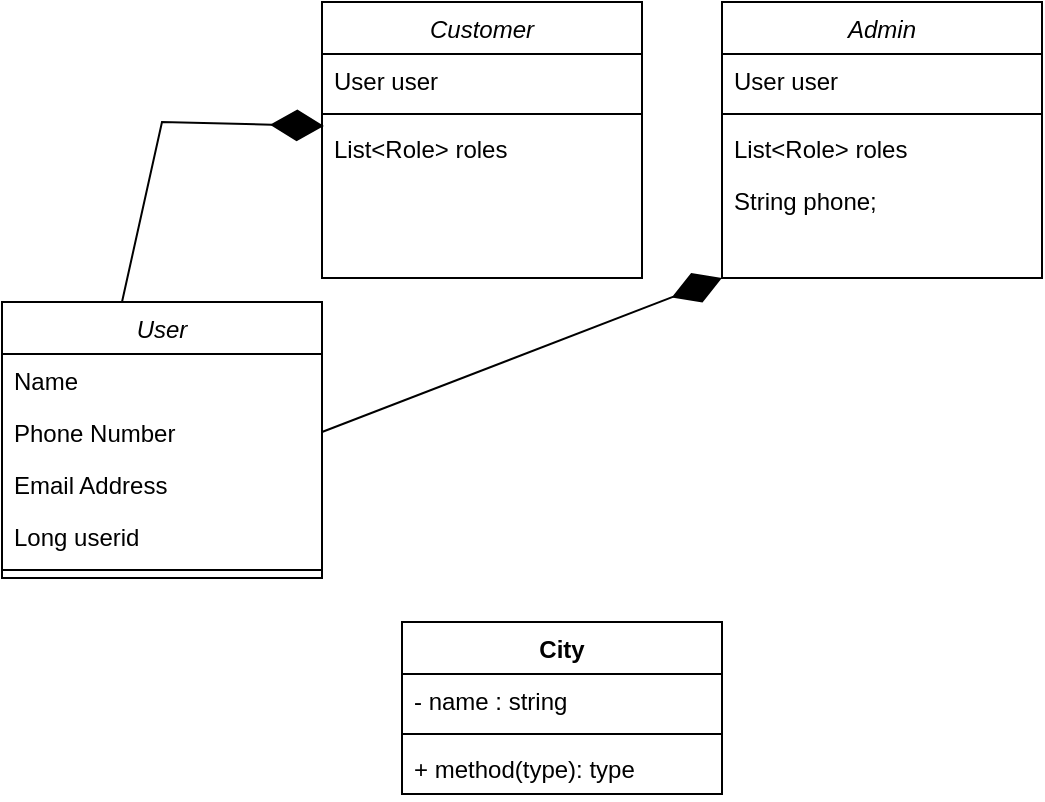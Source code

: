 <mxfile version="20.2.2" type="github">
  <diagram id="C5RBs43oDa-KdzZeNtuy" name="Page-1">
    <mxGraphModel dx="786" dy="1607" grid="1" gridSize="10" guides="1" tooltips="1" connect="1" arrows="1" fold="1" page="1" pageScale="1" pageWidth="827" pageHeight="1169" math="0" shadow="0">
      <root>
        <mxCell id="WIyWlLk6GJQsqaUBKTNV-0" />
        <mxCell id="WIyWlLk6GJQsqaUBKTNV-1" parent="WIyWlLk6GJQsqaUBKTNV-0" />
        <mxCell id="zkfFHV4jXpPFQw0GAbJ--0" value="User" style="swimlane;fontStyle=2;align=center;verticalAlign=top;childLayout=stackLayout;horizontal=1;startSize=26;horizontalStack=0;resizeParent=1;resizeLast=0;collapsible=1;marginBottom=0;rounded=0;shadow=0;strokeWidth=1;" parent="WIyWlLk6GJQsqaUBKTNV-1" vertex="1">
          <mxGeometry x="20" y="-170" width="160" height="138" as="geometry">
            <mxRectangle x="230" y="140" width="160" height="26" as="alternateBounds" />
          </mxGeometry>
        </mxCell>
        <mxCell id="zkfFHV4jXpPFQw0GAbJ--1" value="Name" style="text;align=left;verticalAlign=top;spacingLeft=4;spacingRight=4;overflow=hidden;rotatable=0;points=[[0,0.5],[1,0.5]];portConstraint=eastwest;" parent="zkfFHV4jXpPFQw0GAbJ--0" vertex="1">
          <mxGeometry y="26" width="160" height="26" as="geometry" />
        </mxCell>
        <mxCell id="zkfFHV4jXpPFQw0GAbJ--2" value="Phone Number" style="text;align=left;verticalAlign=top;spacingLeft=4;spacingRight=4;overflow=hidden;rotatable=0;points=[[0,0.5],[1,0.5]];portConstraint=eastwest;rounded=0;shadow=0;html=0;" parent="zkfFHV4jXpPFQw0GAbJ--0" vertex="1">
          <mxGeometry y="52" width="160" height="26" as="geometry" />
        </mxCell>
        <mxCell id="zkfFHV4jXpPFQw0GAbJ--3" value="Email Address" style="text;align=left;verticalAlign=top;spacingLeft=4;spacingRight=4;overflow=hidden;rotatable=0;points=[[0,0.5],[1,0.5]];portConstraint=eastwest;rounded=0;shadow=0;html=0;" parent="zkfFHV4jXpPFQw0GAbJ--0" vertex="1">
          <mxGeometry y="78" width="160" height="26" as="geometry" />
        </mxCell>
        <mxCell id="QIYLtCQ3VaI3g75UJe9k-5" value="Long userid" style="text;align=left;verticalAlign=top;spacingLeft=4;spacingRight=4;overflow=hidden;rotatable=0;points=[[0,0.5],[1,0.5]];portConstraint=eastwest;rounded=0;shadow=0;html=0;" vertex="1" parent="zkfFHV4jXpPFQw0GAbJ--0">
          <mxGeometry y="104" width="160" height="26" as="geometry" />
        </mxCell>
        <mxCell id="zkfFHV4jXpPFQw0GAbJ--4" value="" style="line;html=1;strokeWidth=1;align=left;verticalAlign=middle;spacingTop=-1;spacingLeft=3;spacingRight=3;rotatable=0;labelPosition=right;points=[];portConstraint=eastwest;" parent="zkfFHV4jXpPFQw0GAbJ--0" vertex="1">
          <mxGeometry y="130" width="160" height="8" as="geometry" />
        </mxCell>
        <mxCell id="QIYLtCQ3VaI3g75UJe9k-0" value="Customer" style="swimlane;fontStyle=2;align=center;verticalAlign=top;childLayout=stackLayout;horizontal=1;startSize=26;horizontalStack=0;resizeParent=1;resizeLast=0;collapsible=1;marginBottom=0;rounded=0;shadow=0;strokeWidth=1;" vertex="1" parent="WIyWlLk6GJQsqaUBKTNV-1">
          <mxGeometry x="180" y="-320" width="160" height="138" as="geometry">
            <mxRectangle x="230" y="140" width="160" height="26" as="alternateBounds" />
          </mxGeometry>
        </mxCell>
        <mxCell id="QIYLtCQ3VaI3g75UJe9k-3" value="User user" style="text;align=left;verticalAlign=top;spacingLeft=4;spacingRight=4;overflow=hidden;rotatable=0;points=[[0,0.5],[1,0.5]];portConstraint=eastwest;rounded=0;shadow=0;html=0;" vertex="1" parent="QIYLtCQ3VaI3g75UJe9k-0">
          <mxGeometry y="26" width="160" height="26" as="geometry" />
        </mxCell>
        <mxCell id="QIYLtCQ3VaI3g75UJe9k-4" value="" style="line;html=1;strokeWidth=1;align=left;verticalAlign=middle;spacingTop=-1;spacingLeft=3;spacingRight=3;rotatable=0;labelPosition=right;points=[];portConstraint=eastwest;" vertex="1" parent="QIYLtCQ3VaI3g75UJe9k-0">
          <mxGeometry y="52" width="160" height="8" as="geometry" />
        </mxCell>
        <mxCell id="QIYLtCQ3VaI3g75UJe9k-6" value="List&lt;Role&gt; roles" style="text;align=left;verticalAlign=top;spacingLeft=4;spacingRight=4;overflow=hidden;rotatable=0;points=[[0,0.5],[1,0.5]];portConstraint=eastwest;rounded=0;shadow=0;html=0;" vertex="1" parent="QIYLtCQ3VaI3g75UJe9k-0">
          <mxGeometry y="60" width="160" height="26" as="geometry" />
        </mxCell>
        <mxCell id="QIYLtCQ3VaI3g75UJe9k-7" value="" style="endArrow=diamondThin;endFill=1;endSize=24;html=1;rounded=0;entryX=0.006;entryY=0.077;entryDx=0;entryDy=0;entryPerimeter=0;" edge="1" parent="WIyWlLk6GJQsqaUBKTNV-1" target="QIYLtCQ3VaI3g75UJe9k-6">
          <mxGeometry width="160" relative="1" as="geometry">
            <mxPoint x="80" y="-170" as="sourcePoint" />
            <mxPoint x="280" y="59" as="targetPoint" />
            <Array as="points">
              <mxPoint x="80" y="-170" />
              <mxPoint x="100" y="-260" />
            </Array>
          </mxGeometry>
        </mxCell>
        <mxCell id="QIYLtCQ3VaI3g75UJe9k-8" value="Admin" style="swimlane;fontStyle=2;align=center;verticalAlign=top;childLayout=stackLayout;horizontal=1;startSize=26;horizontalStack=0;resizeParent=1;resizeLast=0;collapsible=1;marginBottom=0;rounded=0;shadow=0;strokeWidth=1;" vertex="1" parent="WIyWlLk6GJQsqaUBKTNV-1">
          <mxGeometry x="380" y="-320" width="160" height="138" as="geometry">
            <mxRectangle x="230" y="140" width="160" height="26" as="alternateBounds" />
          </mxGeometry>
        </mxCell>
        <mxCell id="QIYLtCQ3VaI3g75UJe9k-9" value="User user" style="text;align=left;verticalAlign=top;spacingLeft=4;spacingRight=4;overflow=hidden;rotatable=0;points=[[0,0.5],[1,0.5]];portConstraint=eastwest;rounded=0;shadow=0;html=0;" vertex="1" parent="QIYLtCQ3VaI3g75UJe9k-8">
          <mxGeometry y="26" width="160" height="26" as="geometry" />
        </mxCell>
        <mxCell id="QIYLtCQ3VaI3g75UJe9k-10" value="" style="line;html=1;strokeWidth=1;align=left;verticalAlign=middle;spacingTop=-1;spacingLeft=3;spacingRight=3;rotatable=0;labelPosition=right;points=[];portConstraint=eastwest;" vertex="1" parent="QIYLtCQ3VaI3g75UJe9k-8">
          <mxGeometry y="52" width="160" height="8" as="geometry" />
        </mxCell>
        <mxCell id="QIYLtCQ3VaI3g75UJe9k-11" value="List&lt;Role&gt; roles" style="text;align=left;verticalAlign=top;spacingLeft=4;spacingRight=4;overflow=hidden;rotatable=0;points=[[0,0.5],[1,0.5]];portConstraint=eastwest;rounded=0;shadow=0;html=0;" vertex="1" parent="QIYLtCQ3VaI3g75UJe9k-8">
          <mxGeometry y="60" width="160" height="26" as="geometry" />
        </mxCell>
        <mxCell id="QIYLtCQ3VaI3g75UJe9k-12" value="String phone;" style="text;align=left;verticalAlign=top;spacingLeft=4;spacingRight=4;overflow=hidden;rotatable=0;points=[[0,0.5],[1,0.5]];portConstraint=eastwest;rounded=0;shadow=0;html=0;" vertex="1" parent="QIYLtCQ3VaI3g75UJe9k-8">
          <mxGeometry y="86" width="160" height="26" as="geometry" />
        </mxCell>
        <mxCell id="QIYLtCQ3VaI3g75UJe9k-13" value="" style="endArrow=diamondThin;endFill=1;endSize=24;html=1;rounded=0;entryX=0;entryY=1;entryDx=0;entryDy=0;exitX=1;exitY=0.5;exitDx=0;exitDy=0;" edge="1" parent="WIyWlLk6GJQsqaUBKTNV-1" source="zkfFHV4jXpPFQw0GAbJ--2" target="QIYLtCQ3VaI3g75UJe9k-8">
          <mxGeometry width="160" relative="1" as="geometry">
            <mxPoint x="250" y="-90" as="sourcePoint" />
            <mxPoint x="410" y="-90" as="targetPoint" />
          </mxGeometry>
        </mxCell>
        <mxCell id="QIYLtCQ3VaI3g75UJe9k-14" value="City" style="swimlane;fontStyle=1;align=center;verticalAlign=top;childLayout=stackLayout;horizontal=1;startSize=26;horizontalStack=0;resizeParent=1;resizeParentMax=0;resizeLast=0;collapsible=1;marginBottom=0;" vertex="1" parent="WIyWlLk6GJQsqaUBKTNV-1">
          <mxGeometry x="220" y="-10" width="160" height="86" as="geometry" />
        </mxCell>
        <mxCell id="QIYLtCQ3VaI3g75UJe9k-15" value="- name : string" style="text;strokeColor=none;fillColor=none;align=left;verticalAlign=top;spacingLeft=4;spacingRight=4;overflow=hidden;rotatable=0;points=[[0,0.5],[1,0.5]];portConstraint=eastwest;" vertex="1" parent="QIYLtCQ3VaI3g75UJe9k-14">
          <mxGeometry y="26" width="160" height="26" as="geometry" />
        </mxCell>
        <mxCell id="QIYLtCQ3VaI3g75UJe9k-16" value="" style="line;strokeWidth=1;fillColor=none;align=left;verticalAlign=middle;spacingTop=-1;spacingLeft=3;spacingRight=3;rotatable=0;labelPosition=right;points=[];portConstraint=eastwest;" vertex="1" parent="QIYLtCQ3VaI3g75UJe9k-14">
          <mxGeometry y="52" width="160" height="8" as="geometry" />
        </mxCell>
        <mxCell id="QIYLtCQ3VaI3g75UJe9k-17" value="+ method(type): type" style="text;strokeColor=none;fillColor=none;align=left;verticalAlign=top;spacingLeft=4;spacingRight=4;overflow=hidden;rotatable=0;points=[[0,0.5],[1,0.5]];portConstraint=eastwest;" vertex="1" parent="QIYLtCQ3VaI3g75UJe9k-14">
          <mxGeometry y="60" width="160" height="26" as="geometry" />
        </mxCell>
      </root>
    </mxGraphModel>
  </diagram>
</mxfile>
